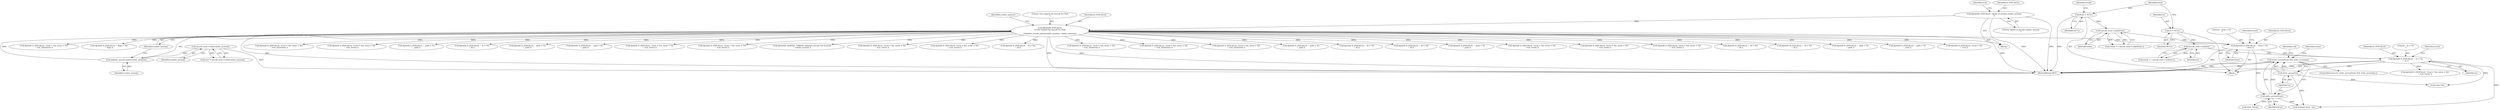 digraph "0_htcondor_5e5571d1a431eb3c61977b6dd6ec90186ef79867_4@API" {
"1001245" [label="(Call,write_access(from) && write_access(to))"];
"1001246" [label="(Call,write_access(from))"];
"1001225" [label="(Call,dprintf( D_SYSCALLS, \"  from = %s\n\", from ))"];
"1000224" [label="(Call,dprintf(D_SYSCALLS,\n\t\t\"Got request for syscall %s (%d)\n\",\n\t\tshadow_syscall_name(condor_sysnum), condor_sysnum))"];
"1000158" [label="(Call,dprintf(D_SYSCALLS, \"About to decode condor_sysnum\n\"))"];
"1000227" [label="(Call,shadow_syscall_name(condor_sysnum))"];
"1000163" [label="(Call,syscall_sock->code(condor_sysnum))"];
"1001221" [label="(Call,syscall_sock->code(from))"];
"1001216" [label="(Call,from = NULL)"];
"1001248" [label="(Call,write_access(to))"];
"1001235" [label="(Call,dprintf( D_SYSCALLS, \"  to = %s\n\", to ))"];
"1001231" [label="(Call,syscall_sock->code(to))"];
"1001213" [label="(Call,to = NULL)"];
"1001252" [label="(Identifier,errno)"];
"1000637" [label="(Call,dprintf( D_SYSCALLS, \"\trval = %d, errno = %d\n\", rval, terrno ))"];
"1001470" [label="(Call,dprintf( D_SYSCALLS, \"  path = %s\n\", path ))"];
"1001222" [label="(Identifier,from)"];
"1001248" [label="(Call,write_access(to))"];
"1001217" [label="(Identifier,from)"];
"1001542" [label="(Call,dprintf( D_SYSCALLS, \"  fs = %d\n\", fd ))"];
"1000228" [label="(Identifier,condor_sysnum)"];
"1000227" [label="(Call,shadow_syscall_name(condor_sysnum))"];
"1001380" [label="(Call,dprintf( D_SYSCALLS, \"  path = %s\n\", path ))"];
"1002373" [label="(Call,dprintf( D_SYSCALLS, \"  path = %s\n\", path ))"];
"1001214" [label="(Identifier,to)"];
"1000261" [label="(Call,dprintf( D_SYSCALLS, \"\trval = %d, errno = %d\n\", rval, terrno ))"];
"1000589" [label="(Call,dprintf( D_SYSCALLS, \"\trval = %d, errno = %d\n\", rval, terrno ))"];
"1001220" [label="(Identifier,result)"];
"1001236" [label="(Identifier,D_SYSCALLS)"];
"1001229" [label="(Call,result = ( syscall_sock->code(to) ))"];
"1002463" [label="(Call,dprintf(D_ALWAYS, \"ERROR: unknown syscall %d received\n\", condor_sysnum ))"];
"1000229" [label="(Identifier,condor_sysnum)"];
"1000163" [label="(Call,syscall_sock->code(condor_sysnum))"];
"1000441" [label="(Call,dprintf( D_SYSCALLS, \"\trval = %d, errno = %d\n\", rval, terrno ))"];
"1001219" [label="(Call,result = ( syscall_sock->code(from) ))"];
"1001339" [label="(Call,dprintf( D_SYSCALLS, \"\trval = %d, errno = %d\n\", rval, terrno ))"];
"1001232" [label="(Identifier,to)"];
"1001215" [label="(Identifier,NULL)"];
"1001227" [label="(Literal,\"  from = %s\n\")"];
"1000853" [label="(Call,dprintf( D_SYSCALLS, \"  fd = %d\n\", fd ))"];
"1001814" [label="(Call,dprintf( D_SYSCALLS, \"\trval = %d, errno = %d\n\", rval, (int)terrno ))"];
"1001213" [label="(Call,to = NULL)"];
"1001885" [label="(Call,dprintf( D_SYSCALLS, \"\trval = %d, errno = %d\n\", rval, (int)terrno ))"];
"1000224" [label="(Call,dprintf(D_SYSCALLS,\n\t\t\"Got request for syscall %s (%d)\n\",\n\t\tshadow_syscall_name(condor_sysnum), condor_sysnum))"];
"1000226" [label="(Literal,\"Got request for syscall %s (%d)\n\")"];
"1001230" [label="(Identifier,result)"];
"1001961" [label="(Call,dprintf( D_SYSCALLS, \"\trval = %d, errno = %d\n\", rval, (int)terrno ))"];
"1001141" [label="(Call,dprintf( D_SYSCALLS, \"  path = %s\n\", path ))"];
"1001256" [label="(Call,rename( from , to))"];
"1001244" [label="(ControlStructure,if ( write_access(from) && write_access(to) ))"];
"1000225" [label="(Identifier,D_SYSCALLS)"];
"1001225" [label="(Call,dprintf( D_SYSCALLS, \"  from = %s\n\", from ))"];
"1000793" [label="(Call,dprintf( D_SYSCALLS, \"  fd = %d\n\", fd ))"];
"1000159" [label="(Identifier,D_SYSCALLS)"];
"1001231" [label="(Call,syscall_sock->code(to))"];
"1000955" [label="(Call,dprintf( D_SYSCALLS, \"  fd = %d\n\", fd ))"];
"1002112" [label="(Call,dprintf( D_SYSCALLS, \"  path = %s\n\", path ))"];
"1000162" [label="(Identifier,rval)"];
"1001237" [label="(Literal,\"  to = %s\n\")"];
"1000161" [label="(Call,rval = syscall_sock->code(condor_sysnum))"];
"1001238" [label="(Identifier,to)"];
"1000374" [label="(Call,dprintf( D_SYSCALLS, \"\trval = %d, errno = %d\n\", rval, terrno ))"];
"1001246" [label="(Call,write_access(from))"];
"1001245" [label="(Call,write_access(from) && write_access(to))"];
"1001262" [label="(Identifier,rval)"];
"1001273" [label="(Call,dprintf( D_SYSCALLS, \"\trval = %d, errno = %d\n\", rval, terrno ))"];
"1001216" [label="(Call,from = NULL)"];
"1000107" [label="(Block,)"];
"1000160" [label="(Literal,\"About to decode condor_sysnum\n\")"];
"1001226" [label="(Identifier,D_SYSCALLS)"];
"1000530" [label="(Call,dprintf( D_SYSCALLS, \"\trval = %d, errno = %d\n\", rval, terrno ))"];
"1001228" [label="(Identifier,from)"];
"1000164" [label="(Identifier,condor_sysnum)"];
"1001247" [label="(Identifier,from)"];
"1001218" [label="(Identifier,NULL)"];
"1001235" [label="(Call,dprintf( D_SYSCALLS, \"  to = %s\n\", to ))"];
"1000319" [label="(Call,dprintf( D_SYSCALLS, \"\trval = %d, errno = %d\n\", rval, terrno ))"];
"1000231" [label="(Identifier,condor_sysnum)"];
"1001240" [label="(Identifier,result)"];
"1002018" [label="(Call,dprintf( D_SYSCALLS, \"  fd = %d\n\", fd ))"];
"1001301" [label="(Call,(char *)from)"];
"1001249" [label="(Identifier,to)"];
"1001221" [label="(Call,syscall_sock->code(from))"];
"1000158" [label="(Call,dprintf(D_SYSCALLS, \"About to decode condor_sysnum\n\"))"];
"1001055" [label="(Call,dprintf( D_SYSCALLS, \"  fd = %d\n\", fd ))"];
"1001297" [label="(Call,(char *)to)"];
"1002215" [label="(Call,dprintf( D_SYSCALLS, \"  path = %s\n\", path ))"];
"1002289" [label="(Call,dprintf( D_SYSCALLS, \"  path = %s\n\", path ))"];
"1001210" [label="(Block,)"];
"1001682" [label="(Call,dprintf( D_SYSCALLS, \"\trval = %d\n\", rval ))"];
"1001730" [label="(Call,dprintf( D_SYSCALLS, \"\trval = %d, errno = %d\n\", rval, (int)terrno ))"];
"1000677" [label="(Call,dprintf( D_SYSCALLS, \"  flags = %d\n\", flags ))"];
"1002472" [label="(MethodReturn,RET)"];
"1001623" [label="(Call,dprintf( D_SYSCALLS, \"\trval = %d, errno = %d\n\", rval, (int)terrno ))"];
"1001245" -> "1001244"  [label="AST: "];
"1001245" -> "1001246"  [label="CFG: "];
"1001245" -> "1001248"  [label="CFG: "];
"1001246" -> "1001245"  [label="AST: "];
"1001248" -> "1001245"  [label="AST: "];
"1001252" -> "1001245"  [label="CFG: "];
"1001262" -> "1001245"  [label="CFG: "];
"1001245" -> "1002472"  [label="DDG: "];
"1001245" -> "1002472"  [label="DDG: "];
"1001245" -> "1002472"  [label="DDG: "];
"1001246" -> "1001245"  [label="DDG: "];
"1001248" -> "1001245"  [label="DDG: "];
"1001246" -> "1001247"  [label="CFG: "];
"1001247" -> "1001246"  [label="AST: "];
"1001249" -> "1001246"  [label="CFG: "];
"1001225" -> "1001246"  [label="DDG: "];
"1001246" -> "1001256"  [label="DDG: "];
"1001246" -> "1001301"  [label="DDG: "];
"1001225" -> "1001210"  [label="AST: "];
"1001225" -> "1001228"  [label="CFG: "];
"1001226" -> "1001225"  [label="AST: "];
"1001227" -> "1001225"  [label="AST: "];
"1001228" -> "1001225"  [label="AST: "];
"1001230" -> "1001225"  [label="CFG: "];
"1001225" -> "1002472"  [label="DDG: "];
"1000224" -> "1001225"  [label="DDG: "];
"1001221" -> "1001225"  [label="DDG: "];
"1001225" -> "1001235"  [label="DDG: "];
"1000224" -> "1000107"  [label="AST: "];
"1000224" -> "1000229"  [label="CFG: "];
"1000225" -> "1000224"  [label="AST: "];
"1000226" -> "1000224"  [label="AST: "];
"1000227" -> "1000224"  [label="AST: "];
"1000229" -> "1000224"  [label="AST: "];
"1000231" -> "1000224"  [label="CFG: "];
"1000224" -> "1002472"  [label="DDG: "];
"1000224" -> "1002472"  [label="DDG: "];
"1000224" -> "1002472"  [label="DDG: "];
"1000224" -> "1002472"  [label="DDG: "];
"1000158" -> "1000224"  [label="DDG: "];
"1000227" -> "1000224"  [label="DDG: "];
"1000224" -> "1000261"  [label="DDG: "];
"1000224" -> "1000319"  [label="DDG: "];
"1000224" -> "1000374"  [label="DDG: "];
"1000224" -> "1000441"  [label="DDG: "];
"1000224" -> "1000530"  [label="DDG: "];
"1000224" -> "1000589"  [label="DDG: "];
"1000224" -> "1000637"  [label="DDG: "];
"1000224" -> "1000677"  [label="DDG: "];
"1000224" -> "1000793"  [label="DDG: "];
"1000224" -> "1000853"  [label="DDG: "];
"1000224" -> "1000955"  [label="DDG: "];
"1000224" -> "1001055"  [label="DDG: "];
"1000224" -> "1001141"  [label="DDG: "];
"1000224" -> "1001339"  [label="DDG: "];
"1000224" -> "1001380"  [label="DDG: "];
"1000224" -> "1001470"  [label="DDG: "];
"1000224" -> "1001542"  [label="DDG: "];
"1000224" -> "1001623"  [label="DDG: "];
"1000224" -> "1001682"  [label="DDG: "];
"1000224" -> "1001730"  [label="DDG: "];
"1000224" -> "1001814"  [label="DDG: "];
"1000224" -> "1001885"  [label="DDG: "];
"1000224" -> "1001961"  [label="DDG: "];
"1000224" -> "1002018"  [label="DDG: "];
"1000224" -> "1002112"  [label="DDG: "];
"1000224" -> "1002215"  [label="DDG: "];
"1000224" -> "1002289"  [label="DDG: "];
"1000224" -> "1002373"  [label="DDG: "];
"1000224" -> "1002463"  [label="DDG: "];
"1000158" -> "1000107"  [label="AST: "];
"1000158" -> "1000160"  [label="CFG: "];
"1000159" -> "1000158"  [label="AST: "];
"1000160" -> "1000158"  [label="AST: "];
"1000162" -> "1000158"  [label="CFG: "];
"1000158" -> "1002472"  [label="DDG: "];
"1000158" -> "1002472"  [label="DDG: "];
"1000227" -> "1000228"  [label="CFG: "];
"1000228" -> "1000227"  [label="AST: "];
"1000229" -> "1000227"  [label="CFG: "];
"1000163" -> "1000227"  [label="DDG: "];
"1000163" -> "1000161"  [label="AST: "];
"1000163" -> "1000164"  [label="CFG: "];
"1000164" -> "1000163"  [label="AST: "];
"1000161" -> "1000163"  [label="CFG: "];
"1000163" -> "1002472"  [label="DDG: "];
"1000163" -> "1000161"  [label="DDG: "];
"1001221" -> "1001219"  [label="AST: "];
"1001221" -> "1001222"  [label="CFG: "];
"1001222" -> "1001221"  [label="AST: "];
"1001219" -> "1001221"  [label="CFG: "];
"1001221" -> "1001219"  [label="DDG: "];
"1001216" -> "1001221"  [label="DDG: "];
"1001216" -> "1001210"  [label="AST: "];
"1001216" -> "1001218"  [label="CFG: "];
"1001217" -> "1001216"  [label="AST: "];
"1001218" -> "1001216"  [label="AST: "];
"1001220" -> "1001216"  [label="CFG: "];
"1001216" -> "1002472"  [label="DDG: "];
"1001248" -> "1001249"  [label="CFG: "];
"1001249" -> "1001248"  [label="AST: "];
"1001235" -> "1001248"  [label="DDG: "];
"1001248" -> "1001256"  [label="DDG: "];
"1001248" -> "1001297"  [label="DDG: "];
"1001235" -> "1001210"  [label="AST: "];
"1001235" -> "1001238"  [label="CFG: "];
"1001236" -> "1001235"  [label="AST: "];
"1001237" -> "1001235"  [label="AST: "];
"1001238" -> "1001235"  [label="AST: "];
"1001240" -> "1001235"  [label="CFG: "];
"1001235" -> "1002472"  [label="DDG: "];
"1001231" -> "1001235"  [label="DDG: "];
"1001235" -> "1001256"  [label="DDG: "];
"1001235" -> "1001273"  [label="DDG: "];
"1001235" -> "1001297"  [label="DDG: "];
"1001231" -> "1001229"  [label="AST: "];
"1001231" -> "1001232"  [label="CFG: "];
"1001232" -> "1001231"  [label="AST: "];
"1001229" -> "1001231"  [label="CFG: "];
"1001231" -> "1001229"  [label="DDG: "];
"1001213" -> "1001231"  [label="DDG: "];
"1001213" -> "1001210"  [label="AST: "];
"1001213" -> "1001215"  [label="CFG: "];
"1001214" -> "1001213"  [label="AST: "];
"1001215" -> "1001213"  [label="AST: "];
"1001217" -> "1001213"  [label="CFG: "];
}
